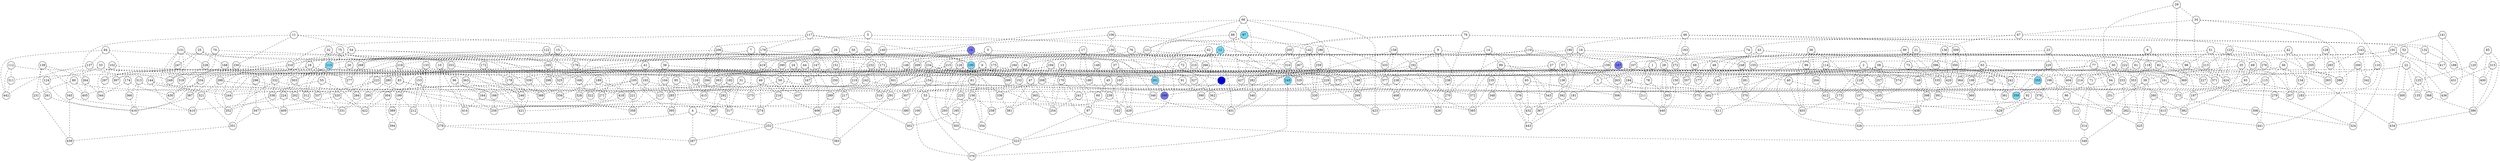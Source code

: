 digraph G
{

    // Graph properties
    overlap="false";
    outputorder="nodesfirst";
    // Vertices
    0 [fillcolor="white" shape="circle" style="filled" fixedsize="true" width="0.5"];
    1 [fillcolor="white" shape="circle" style="filled" fixedsize="true" width="0.5"];
    2 [fillcolor="white" shape="circle" style="filled" fixedsize="true" width="0.5"];
    3 [fillcolor="white" shape="circle" style="filled" fixedsize="true" width="0.5"];
    4 [fillcolor="white" shape="circle" style="filled" fixedsize="true" width="0.5"];
    5 [fillcolor="white" shape="circle" style="filled" fixedsize="true" width="0.5"];
    6 [fillcolor="white" shape="circle" style="filled" fixedsize="true" width="0.5"];
    7 [fillcolor="white" shape="circle" style="filled" fixedsize="true" width="0.5"];
    8 [fillcolor="white" shape="circle" style="filled" fixedsize="true" width="0.5"];
    9 [fillcolor="white" shape="circle" style="filled" fixedsize="true" width="0.5"];
    10 [fillcolor="white" shape="circle" style="filled" fixedsize="true" width="0.5"];
    11 [fillcolor="white" shape="circle" style="filled" fixedsize="true" width="0.5"];
    12 [fillcolor="#77ddff" shape="circle" style="filled" fixedsize="true" width="0.5"];
    13 [fillcolor="white" shape="circle" style="filled" fixedsize="true" width="0.5"];
    14 [fillcolor="white" shape="circle" style="filled" fixedsize="true" width="0.5"];
    15 [fillcolor="white" shape="circle" style="filled" fixedsize="true" width="0.5"];
    16 [fillcolor="#7777ff" shape="circle" style="filled" fixedsize="true" width="0.5"];
    17 [fillcolor="white" shape="circle" style="filled" fixedsize="true" width="0.5"];
    18 [fillcolor="white" shape="circle" style="filled" fixedsize="true" width="0.5"];
    19 [fillcolor="white" shape="circle" style="filled" fixedsize="true" width="0.5"];
    20 [fillcolor="white" shape="circle" style="filled" fixedsize="true" width="0.5"];
    21 [fillcolor="white" shape="circle" style="filled" fixedsize="true" width="0.5"];
    22 [fillcolor="white" shape="circle" style="filled" fixedsize="true" width="0.5"];
    23 [fillcolor="white" shape="circle" style="filled" fixedsize="true" width="0.5"];
    24 [fillcolor="white" shape="circle" style="filled" fixedsize="true" width="0.5"];
    25 [fillcolor="white" shape="circle" style="filled" fixedsize="true" width="0.5"];
    26 [fillcolor="white" shape="circle" style="filled" fixedsize="true" width="0.5"];
    27 [fillcolor="white" shape="circle" style="filled" fixedsize="true" width="0.5"];
    28 [fillcolor="white" shape="circle" style="filled" fixedsize="true" width="0.5"];
    29 [fillcolor="white" shape="circle" style="filled" fixedsize="true" width="0.5"];
    30 [fillcolor="white" shape="circle" style="filled" fixedsize="true" width="0.5"];
    31 [fillcolor="white" shape="circle" style="filled" fixedsize="true" width="0.5"];
    32 [fillcolor="white" shape="circle" style="filled" fixedsize="true" width="0.5"];
    33 [fillcolor="white" shape="circle" style="filled" fixedsize="true" width="0.5"];
    34 [fillcolor="white" shape="circle" style="filled" fixedsize="true" width="0.5"];
    35 [fillcolor="white" shape="circle" style="filled" fixedsize="true" width="0.5"];
    36 [fillcolor="white" shape="circle" style="filled" fixedsize="true" width="0.5"];
    37 [fillcolor="white" shape="circle" style="filled" fixedsize="true" width="0.5"];
    38 [fillcolor="white" shape="circle" style="filled" fixedsize="true" width="0.5"];
    39 [fillcolor="white" shape="circle" style="filled" fixedsize="true" width="0.5"];
    40 [fillcolor="white" shape="circle" style="filled" fixedsize="true" width="0.5"];
    41 [fillcolor="white" shape="circle" style="filled" fixedsize="true" width="0.5"];
    42 [fillcolor="white" shape="circle" style="filled" fixedsize="true" width="0.5"];
    43 [fillcolor="white" shape="circle" style="filled" fixedsize="true" width="0.5"];
    44 [fillcolor="white" shape="circle" style="filled" fixedsize="true" width="0.5"];
    45 [fillcolor="white" shape="circle" style="filled" fixedsize="true" width="0.5"];
    46 [fillcolor="white" shape="circle" style="filled" fixedsize="true" width="0.5"];
    47 [fillcolor="white" shape="circle" style="filled" fixedsize="true" width="0.5"];
    48 [fillcolor="white" shape="circle" style="filled" fixedsize="true" width="0.5"];
    49 [fillcolor="white" shape="circle" style="filled" fixedsize="true" width="0.5"];
    50 [fillcolor="white" shape="circle" style="filled" fixedsize="true" width="0.5"];
    51 [fillcolor="white" shape="circle" style="filled" fixedsize="true" width="0.5"];
    52 [fillcolor="white" shape="circle" style="filled" fixedsize="true" width="0.5"];
    53 [fillcolor="white" shape="circle" style="filled" fixedsize="true" width="0.5"];
    54 [fillcolor="white" shape="circle" style="filled" fixedsize="true" width="0.5"];
    55 [fillcolor="white" shape="circle" style="filled" fixedsize="true" width="0.5"];
    56 [fillcolor="white" shape="circle" style="filled" fixedsize="true" width="0.5"];
    57 [fillcolor="white" shape="circle" style="filled" fixedsize="true" width="0.5"];
    58 [fillcolor="white" shape="circle" style="filled" fixedsize="true" width="0.5"];
    59 [fillcolor="white" shape="circle" style="filled" fixedsize="true" width="0.5"];
    60 [fillcolor="white" shape="circle" style="filled" fixedsize="true" width="0.5"];
    61 [fillcolor="white" shape="circle" style="filled" fixedsize="true" width="0.5"];
    62 [fillcolor="white" shape="circle" style="filled" fixedsize="true" width="0.5"];
    63 [fillcolor="white" shape="circle" style="filled" fixedsize="true" width="0.5"];
    64 [fillcolor="white" shape="circle" style="filled" fixedsize="true" width="0.5"];
    65 [fillcolor="white" shape="circle" style="filled" fixedsize="true" width="0.5"];
    66 [fillcolor="white" shape="circle" style="filled" fixedsize="true" width="0.5"];
    67 [fillcolor="white" shape="circle" style="filled" fixedsize="true" width="0.5"];
    68 [fillcolor="white" shape="circle" style="filled" fixedsize="true" width="0.5"];
    69 [fillcolor="white" shape="circle" style="filled" fixedsize="true" width="0.5"];
    70 [fillcolor="white" shape="circle" style="filled" fixedsize="true" width="0.5"];
    71 [fillcolor="white" shape="circle" style="filled" fixedsize="true" width="0.5"];
    72 [fillcolor="white" shape="circle" style="filled" fixedsize="true" width="0.5"];
    73 [fillcolor="white" shape="circle" style="filled" fixedsize="true" width="0.5"];
    74 [fillcolor="white" shape="circle" style="filled" fixedsize="true" width="0.5"];
    75 [fillcolor="white" shape="circle" style="filled" fixedsize="true" width="0.5"];
    76 [fillcolor="white" shape="circle" style="filled" fixedsize="true" width="0.5"];
    77 [fillcolor="white" shape="circle" style="filled" fixedsize="true" width="0.5"];
    78 [fillcolor="white" shape="circle" style="filled" fixedsize="true" width="0.5"];
    79 [fillcolor="white" shape="circle" style="filled" fixedsize="true" width="0.5"];
    80 [fillcolor="white" shape="circle" style="filled" fixedsize="true" width="0.5"];
    81 [fillcolor="white" shape="circle" style="filled" fixedsize="true" width="0.5"];
    82 [fillcolor="white" shape="circle" style="filled" fixedsize="true" width="0.5"];
    83 [fillcolor="white" shape="circle" style="filled" fixedsize="true" width="0.5"];
    84 [fillcolor="white" shape="circle" style="filled" fixedsize="true" width="0.5"];
    85 [fillcolor="white" shape="circle" style="filled" fixedsize="true" width="0.5"];
    86 [fillcolor="white" shape="circle" style="filled" fixedsize="true" width="0.5"];
    87 [fillcolor="#77ddff" shape="circle" style="filled" fixedsize="true" width="0.5"];
    88 [fillcolor="white" shape="circle" style="filled" fixedsize="true" width="0.5"];
    89 [fillcolor="white" shape="circle" style="filled" fixedsize="true" width="0.5"];
    90 [fillcolor="white" shape="circle" style="filled" fixedsize="true" width="0.5"];
    91 [fillcolor="white" shape="circle" style="filled" fixedsize="true" width="0.5"];
    92 [fillcolor="white" shape="circle" style="filled" fixedsize="true" width="0.5"];
    93 [fillcolor="white" shape="circle" style="filled" fixedsize="true" width="0.5"];
    94 [fillcolor="white" shape="circle" style="filled" fixedsize="true" width="0.5"];
    95 [fillcolor="white" shape="circle" style="filled" fixedsize="true" width="0.5"];
    96 [fillcolor="white" shape="circle" style="filled" fixedsize="true" width="0.5"];
    97 [fillcolor="white" shape="circle" style="filled" fixedsize="true" width="0.5"];
    98 [fillcolor="white" shape="circle" style="filled" fixedsize="true" width="0.5"];
    99 [fillcolor="white" shape="circle" style="filled" fixedsize="true" width="0.5"];
    100 [fillcolor="white" shape="circle" style="filled" fixedsize="true" width="0.5"];
    101 [fillcolor="white" shape="circle" style="filled" fixedsize="true" width="0.5"];
    102 [fillcolor="white" shape="circle" style="filled" fixedsize="true" width="0.5"];
    103 [fillcolor="white" shape="circle" style="filled" fixedsize="true" width="0.5"];
    104 [fillcolor="white" shape="circle" style="filled" fixedsize="true" width="0.5"];
    105 [fillcolor="white" shape="circle" style="filled" fixedsize="true" width="0.5"];
    106 [fillcolor="white" shape="circle" style="filled" fixedsize="true" width="0.5"];
    107 [fillcolor="white" shape="circle" style="filled" fixedsize="true" width="0.5"];
    108 [fillcolor="white" shape="circle" style="filled" fixedsize="true" width="0.5"];
    109 [fillcolor="white" shape="circle" style="filled" fixedsize="true" width="0.5"];
    110 [fillcolor="white" shape="circle" style="filled" fixedsize="true" width="0.5"];
    111 [fillcolor="white" shape="circle" style="filled" fixedsize="true" width="0.5"];
    112 [fillcolor="white" shape="circle" style="filled" fixedsize="true" width="0.5"];
    113 [fillcolor="#77ddff" shape="circle" style="filled" fixedsize="true" width="0.5"];
    114 [fillcolor="white" shape="circle" style="filled" fixedsize="true" width="0.5"];
    115 [fillcolor="white" shape="circle" style="filled" fixedsize="true" width="0.5"];
    116 [fillcolor="white" shape="circle" style="filled" fixedsize="true" width="0.5"];
    117 [fillcolor="white" shape="circle" style="filled" fixedsize="true" width="0.5"];
    118 [fillcolor="white" shape="circle" style="filled" fixedsize="true" width="0.5"];
    119 [fillcolor="white" shape="circle" style="filled" fixedsize="true" width="0.5"];
    120 [fillcolor="white" shape="circle" style="filled" fixedsize="true" width="0.5"];
    121 [fillcolor="white" shape="circle" style="filled" fixedsize="true" width="0.5"];
    122 [fillcolor="white" shape="circle" style="filled" fixedsize="true" width="0.5"];
    123 [fillcolor="white" shape="circle" style="filled" fixedsize="true" width="0.5"];
    124 [fillcolor="white" shape="circle" style="filled" fixedsize="true" width="0.5"];
    125 [fillcolor="white" shape="circle" style="filled" fixedsize="true" width="0.5"];
    126 [fillcolor="white" shape="circle" style="filled" fixedsize="true" width="0.5"];
    127 [fillcolor="white" shape="circle" style="filled" fixedsize="true" width="0.5"];
    128 [fillcolor="white" shape="circle" style="filled" fixedsize="true" width="0.5"];
    129 [fillcolor="white" shape="circle" style="filled" fixedsize="true" width="0.5"];
    130 [fillcolor="white" shape="circle" style="filled" fixedsize="true" width="0.5"];
    131 [fillcolor="white" shape="circle" style="filled" fixedsize="true" width="0.5"];
    132 [fillcolor="white" shape="circle" style="filled" fixedsize="true" width="0.5"];
    133 [fillcolor="white" shape="circle" style="filled" fixedsize="true" width="0.5"];
    134 [fillcolor="white" shape="circle" style="filled" fixedsize="true" width="0.5"];
    135 [fillcolor="white" shape="circle" style="filled" fixedsize="true" width="0.5"];
    136 [fillcolor="white" shape="circle" style="filled" fixedsize="true" width="0.5"];
    137 [fillcolor="white" shape="circle" style="filled" fixedsize="true" width="0.5"];
    138 [fillcolor="white" shape="circle" style="filled" fixedsize="true" width="0.5"];
    139 [fillcolor="white" shape="circle" style="filled" fixedsize="true" width="0.5"];
    140 [fillcolor="white" shape="circle" style="filled" fixedsize="true" width="0.5"];
    141 [fillcolor="white" shape="circle" style="filled" fixedsize="true" width="0.5"];
    142 [fillcolor="white" shape="circle" style="filled" fixedsize="true" width="0.5"];
    143 [fillcolor="white" shape="circle" style="filled" fixedsize="true" width="0.5"];
    144 [fillcolor="white" shape="circle" style="filled" fixedsize="true" width="0.5"];
    145 [fillcolor="white" shape="circle" style="filled" fixedsize="true" width="0.5"];
    146 [fillcolor="white" shape="circle" style="filled" fixedsize="true" width="0.5"];
    147 [fillcolor="white" shape="circle" style="filled" fixedsize="true" width="0.5"];
    148 [fillcolor="white" shape="circle" style="filled" fixedsize="true" width="0.5"];
    149 [fillcolor="white" shape="circle" style="filled" fixedsize="true" width="0.5"];
    150 [fillcolor="white" shape="circle" style="filled" fixedsize="true" width="0.5"];
    151 [fillcolor="white" shape="circle" style="filled" fixedsize="true" width="0.5"];
    152 [fillcolor="white" shape="circle" style="filled" fixedsize="true" width="0.5"];
    153 [fillcolor="white" shape="circle" style="filled" fixedsize="true" width="0.5"];
    154 [fillcolor="white" shape="circle" style="filled" fixedsize="true" width="0.5"];
    155 [fillcolor="white" shape="circle" style="filled" fixedsize="true" width="0.5"];
    156 [fillcolor="white" shape="circle" style="filled" fixedsize="true" width="0.5"];
    157 [fillcolor="white" shape="circle" style="filled" fixedsize="true" width="0.5"];
    158 [fillcolor="white" shape="circle" style="filled" fixedsize="true" width="0.5"];
    159 [fillcolor="white" shape="circle" style="filled" fixedsize="true" width="0.5"];
    160 [fillcolor="white" shape="circle" style="filled" fixedsize="true" width="0.5"];
    161 [fillcolor="white" shape="circle" style="filled" fixedsize="true" width="0.5"];
    162 [fillcolor="white" shape="circle" style="filled" fixedsize="true" width="0.5"];
    163 [fillcolor="white" shape="circle" style="filled" fixedsize="true" width="0.5"];
    164 [fillcolor="white" shape="circle" style="filled" fixedsize="true" width="0.5"];
    165 [fillcolor="white" shape="circle" style="filled" fixedsize="true" width="0.5"];
    166 [fillcolor="white" shape="circle" style="filled" fixedsize="true" width="0.5"];
    167 [fillcolor="white" shape="circle" style="filled" fixedsize="true" width="0.5"];
    168 [fillcolor="white" shape="circle" style="filled" fixedsize="true" width="0.5"];
    169 [fillcolor="white" shape="circle" style="filled" fixedsize="true" width="0.5"];
    170 [fillcolor="white" shape="circle" style="filled" fixedsize="true" width="0.5"];
    171 [fillcolor="white" shape="circle" style="filled" fixedsize="true" width="0.5"];
    172 [fillcolor="white" shape="circle" style="filled" fixedsize="true" width="0.5"];
    173 [fillcolor="white" shape="circle" style="filled" fixedsize="true" width="0.5"];
    174 [fillcolor="white" shape="circle" style="filled" fixedsize="true" width="0.5"];
    175 [fillcolor="white" shape="circle" style="filled" fixedsize="true" width="0.5"];
    176 [fillcolor="white" shape="circle" style="filled" fixedsize="true" width="0.5"];
    177 [fillcolor="white" shape="circle" style="filled" fixedsize="true" width="0.5"];
    178 [fillcolor="white" shape="circle" style="filled" fixedsize="true" width="0.5"];
    179 [fillcolor="white" shape="circle" style="filled" fixedsize="true" width="0.5"];
    180 [fillcolor="white" shape="circle" style="filled" fixedsize="true" width="0.5"];
    181 [fillcolor="white" shape="circle" style="filled" fixedsize="true" width="0.5"];
    182 [fillcolor="white" shape="circle" style="filled" fixedsize="true" width="0.5"];
    183 [fillcolor="white" shape="circle" style="filled" fixedsize="true" width="0.5"];
    184 [fillcolor="white" shape="circle" style="filled" fixedsize="true" width="0.5"];
    185 [fillcolor="white" shape="circle" style="filled" fixedsize="true" width="0.5"];
    186 [fillcolor="white" shape="circle" style="filled" fixedsize="true" width="0.5"];
    187 [fillcolor="#7777ff" shape="circle" style="filled" fixedsize="true" width="0.5"];
    188 [fillcolor="white" shape="circle" style="filled" fixedsize="true" width="0.5"];
    189 [fillcolor="white" shape="circle" style="filled" fixedsize="true" width="0.5"];
    190 [fillcolor="white" shape="circle" style="filled" fixedsize="true" width="0.5"];
    191 [fillcolor="white" shape="circle" style="filled" fixedsize="true" width="0.5"];
    192 [fillcolor="white" shape="circle" style="filled" fixedsize="true" width="0.5"];
    193 [fillcolor="white" shape="circle" style="filled" fixedsize="true" width="0.5"];
    194 [fillcolor="white" shape="circle" style="filled" fixedsize="true" width="0.5"];
    195 [fillcolor="#77ddff" shape="circle" style="filled" fixedsize="true" width="0.5"];
    196 [fillcolor="white" shape="circle" style="filled" fixedsize="true" width="0.5"];
    197 [fillcolor="white" shape="circle" style="filled" fixedsize="true" width="0.5"];
    198 [fillcolor="white" shape="circle" style="filled" fixedsize="true" width="0.5"];
    199 [fillcolor="white" shape="circle" style="filled" fixedsize="true" width="0.5"];
    200 [fillcolor="white" shape="circle" style="filled" fixedsize="true" width="0.5"];
    201 [fillcolor="#77ddff" shape="circle" style="filled" fixedsize="true" width="0.5"];
    202 [fillcolor="white" shape="circle" style="filled" fixedsize="true" width="0.5"];
    203 [fillcolor="white" shape="circle" style="filled" fixedsize="true" width="0.5"];
    204 [fillcolor="white" shape="circle" style="filled" fixedsize="true" width="0.5"];
    205 [fillcolor="white" shape="circle" style="filled" fixedsize="true" width="0.5"];
    206 [fillcolor="white" shape="circle" style="filled" fixedsize="true" width="0.5"];
    207 [fillcolor="white" shape="circle" style="filled" fixedsize="true" width="0.5"];
    208 [fillcolor="white" shape="circle" style="filled" fixedsize="true" width="0.5"];
    209 [fillcolor="white" shape="circle" style="filled" fixedsize="true" width="0.5"];
    210 [fillcolor="white" shape="circle" style="filled" fixedsize="true" width="0.5"];
    211 [fillcolor="white" shape="circle" style="filled" fixedsize="true" width="0.5"];
    212 [fillcolor="white" shape="circle" style="filled" fixedsize="true" width="0.5"];
    213 [fillcolor="white" shape="circle" style="filled" fixedsize="true" width="0.5"];
    214 [fillcolor="white" shape="circle" style="filled" fixedsize="true" width="0.5"];
    215 [fillcolor="white" shape="circle" style="filled" fixedsize="true" width="0.5"];
    216 [fillcolor="white" shape="circle" style="filled" fixedsize="true" width="0.5"];
    217 [fillcolor="white" shape="circle" style="filled" fixedsize="true" width="0.5"];
    218 [fillcolor="white" shape="circle" style="filled" fixedsize="true" width="0.5"];
    219 [fillcolor="white" shape="circle" style="filled" fixedsize="true" width="0.5"];
    220 [fillcolor="white" shape="circle" style="filled" fixedsize="true" width="0.5"];
    221 [fillcolor="white" shape="circle" style="filled" fixedsize="true" width="0.5"];
    222 [fillcolor="white" shape="circle" style="filled" fixedsize="true" width="0.5"];
    223 [fillcolor="white" shape="circle" style="filled" fixedsize="true" width="0.5"];
    224 [fillcolor="white" shape="circle" style="filled" fixedsize="true" width="0.5"];
    225 [fillcolor="white" shape="circle" style="filled" fixedsize="true" width="0.5"];
    226 [fillcolor="white" shape="circle" style="filled" fixedsize="true" width="0.5"];
    227 [fillcolor="white" shape="circle" style="filled" fixedsize="true" width="0.5"];
    228 [fillcolor="white" shape="circle" style="filled" fixedsize="true" width="0.5"];
    229 [fillcolor="white" shape="circle" style="filled" fixedsize="true" width="0.5"];
    230 [fillcolor="white" shape="circle" style="filled" fixedsize="true" width="0.5"];
    231 [fillcolor="white" shape="circle" style="filled" fixedsize="true" width="0.5"];
    232 [fillcolor="white" shape="circle" style="filled" fixedsize="true" width="0.5"];
    233 [fillcolor="white" shape="circle" style="filled" fixedsize="true" width="0.5"];
    234 [fillcolor="white" shape="circle" style="filled" fixedsize="true" width="0.5"];
    235 [fillcolor="white" shape="circle" style="filled" fixedsize="true" width="0.5"];
    236 [fillcolor="white" shape="circle" style="filled" fixedsize="true" width="0.5"];
    237 [fillcolor="white" shape="circle" style="filled" fixedsize="true" width="0.5"];
    238 [fillcolor="white" shape="circle" style="filled" fixedsize="true" width="0.5"];
    239 [fillcolor="white" shape="circle" style="filled" fixedsize="true" width="0.5"];
    240 [fillcolor="#0000ff" shape="circle" style="filled" fixedsize="true" width="0.5"];
    241 [fillcolor="white" shape="circle" style="filled" fixedsize="true" width="0.5"];
    242 [fillcolor="white" shape="circle" style="filled" fixedsize="true" width="0.5"];
    243 [fillcolor="white" shape="circle" style="filled" fixedsize="true" width="0.5"];
    244 [fillcolor="white" shape="circle" style="filled" fixedsize="true" width="0.5"];
    245 [fillcolor="#77ddff" shape="circle" style="filled" fixedsize="true" width="0.5"];
    246 [fillcolor="white" shape="circle" style="filled" fixedsize="true" width="0.5"];
    247 [fillcolor="white" shape="circle" style="filled" fixedsize="true" width="0.5"];
    248 [fillcolor="white" shape="circle" style="filled" fixedsize="true" width="0.5"];
    249 [fillcolor="white" shape="circle" style="filled" fixedsize="true" width="0.5"];
    250 [fillcolor="white" shape="circle" style="filled" fixedsize="true" width="0.5"];
    251 [fillcolor="white" shape="circle" style="filled" fixedsize="true" width="0.5"];
    252 [fillcolor="white" shape="circle" style="filled" fixedsize="true" width="0.5"];
    253 [fillcolor="white" shape="circle" style="filled" fixedsize="true" width="0.5"];
    254 [fillcolor="white" shape="circle" style="filled" fixedsize="true" width="0.5"];
    255 [fillcolor="white" shape="circle" style="filled" fixedsize="true" width="0.5"];
    256 [fillcolor="white" shape="circle" style="filled" fixedsize="true" width="0.5"];
    257 [fillcolor="white" shape="circle" style="filled" fixedsize="true" width="0.5"];
    258 [fillcolor="white" shape="circle" style="filled" fixedsize="true" width="0.5"];
    259 [fillcolor="white" shape="circle" style="filled" fixedsize="true" width="0.5"];
    260 [fillcolor="white" shape="circle" style="filled" fixedsize="true" width="0.5"];
    261 [fillcolor="white" shape="circle" style="filled" fixedsize="true" width="0.5"];
    262 [fillcolor="white" shape="circle" style="filled" fixedsize="true" width="0.5"];
    263 [fillcolor="white" shape="circle" style="filled" fixedsize="true" width="0.5"];
    264 [fillcolor="white" shape="circle" style="filled" fixedsize="true" width="0.5"];
    265 [fillcolor="white" shape="circle" style="filled" fixedsize="true" width="0.5"];
    266 [fillcolor="white" shape="circle" style="filled" fixedsize="true" width="0.5"];
    267 [fillcolor="white" shape="circle" style="filled" fixedsize="true" width="0.5"];
    268 [fillcolor="white" shape="circle" style="filled" fixedsize="true" width="0.5"];
    269 [fillcolor="white" shape="circle" style="filled" fixedsize="true" width="0.5"];
    270 [fillcolor="white" shape="circle" style="filled" fixedsize="true" width="0.5"];
    271 [fillcolor="white" shape="circle" style="filled" fixedsize="true" width="0.5"];
    272 [fillcolor="white" shape="circle" style="filled" fixedsize="true" width="0.5"];
    273 [fillcolor="white" shape="circle" style="filled" fixedsize="true" width="0.5"];
    274 [fillcolor="white" shape="circle" style="filled" fixedsize="true" width="0.5"];
    275 [fillcolor="white" shape="circle" style="filled" fixedsize="true" width="0.5"];
    276 [fillcolor="white" shape="circle" style="filled" fixedsize="true" width="0.5"];
    277 [fillcolor="white" shape="circle" style="filled" fixedsize="true" width="0.5"];
    278 [fillcolor="white" shape="circle" style="filled" fixedsize="true" width="0.5"];
    279 [fillcolor="white" shape="circle" style="filled" fixedsize="true" width="0.5"];
    280 [fillcolor="white" shape="circle" style="filled" fixedsize="true" width="0.5"];
    281 [fillcolor="white" shape="circle" style="filled" fixedsize="true" width="0.5"];
    282 [fillcolor="white" shape="circle" style="filled" fixedsize="true" width="0.5"];
    283 [fillcolor="white" shape="circle" style="filled" fixedsize="true" width="0.5"];
    284 [fillcolor="white" shape="circle" style="filled" fixedsize="true" width="0.5"];
    285 [fillcolor="white" shape="circle" style="filled" fixedsize="true" width="0.5"];
    286 [fillcolor="white" shape="circle" style="filled" fixedsize="true" width="0.5"];
    287 [fillcolor="white" shape="circle" style="filled" fixedsize="true" width="0.5"];
    288 [fillcolor="white" shape="circle" style="filled" fixedsize="true" width="0.5"];
    289 [fillcolor="white" shape="circle" style="filled" fixedsize="true" width="0.5"];
    290 [fillcolor="white" shape="circle" style="filled" fixedsize="true" width="0.5"];
    291 [fillcolor="white" shape="circle" style="filled" fixedsize="true" width="0.5"];
    292 [fillcolor="white" shape="circle" style="filled" fixedsize="true" width="0.5"];
    293 [fillcolor="white" shape="circle" style="filled" fixedsize="true" width="0.5"];
    294 [fillcolor="white" shape="circle" style="filled" fixedsize="true" width="0.5"];
    295 [fillcolor="white" shape="circle" style="filled" fixedsize="true" width="0.5"];
    296 [fillcolor="white" shape="circle" style="filled" fixedsize="true" width="0.5"];
    297 [fillcolor="white" shape="circle" style="filled" fixedsize="true" width="0.5"];
    298 [fillcolor="white" shape="circle" style="filled" fixedsize="true" width="0.5"];
    299 [fillcolor="white" shape="circle" style="filled" fixedsize="true" width="0.5"];
    300 [fillcolor="white" shape="circle" style="filled" fixedsize="true" width="0.5"];
    301 [fillcolor="white" shape="circle" style="filled" fixedsize="true" width="0.5"];
    302 [fillcolor="white" shape="circle" style="filled" fixedsize="true" width="0.5"];
    303 [fillcolor="white" shape="circle" style="filled" fixedsize="true" width="0.5"];
    304 [fillcolor="white" shape="circle" style="filled" fixedsize="true" width="0.5"];
    305 [fillcolor="white" shape="circle" style="filled" fixedsize="true" width="0.5"];
    306 [fillcolor="white" shape="circle" style="filled" fixedsize="true" width="0.5"];
    307 [fillcolor="white" shape="circle" style="filled" fixedsize="true" width="0.5"];
    308 [fillcolor="white" shape="circle" style="filled" fixedsize="true" width="0.5"];
    309 [fillcolor="white" shape="circle" style="filled" fixedsize="true" width="0.5"];
    310 [fillcolor="white" shape="circle" style="filled" fixedsize="true" width="0.5"];
    311 [fillcolor="white" shape="circle" style="filled" fixedsize="true" width="0.5"];
    312 [fillcolor="white" shape="circle" style="filled" fixedsize="true" width="0.5"];
    313 [fillcolor="white" shape="circle" style="filled" fixedsize="true" width="0.5"];
    314 [fillcolor="white" shape="circle" style="filled" fixedsize="true" width="0.5"];
    315 [fillcolor="white" shape="circle" style="filled" fixedsize="true" width="0.5"];
    316 [fillcolor="white" shape="circle" style="filled" fixedsize="true" width="0.5"];
    317 [fillcolor="white" shape="circle" style="filled" fixedsize="true" width="0.5"];
    318 [fillcolor="white" shape="circle" style="filled" fixedsize="true" width="0.5"];
    319 [fillcolor="white" shape="circle" style="filled" fixedsize="true" width="0.5"];
    320 [fillcolor="white" shape="circle" style="filled" fixedsize="true" width="0.5"];
    321 [fillcolor="white" shape="circle" style="filled" fixedsize="true" width="0.5"];
    322 [fillcolor="white" shape="circle" style="filled" fixedsize="true" width="0.5"];
    323 [fillcolor="white" shape="circle" style="filled" fixedsize="true" width="0.5"];
    324 [fillcolor="white" shape="circle" style="filled" fixedsize="true" width="0.5"];
    325 [fillcolor="white" shape="circle" style="filled" fixedsize="true" width="0.5"];
    326 [fillcolor="white" shape="circle" style="filled" fixedsize="true" width="0.5"];
    327 [fillcolor="white" shape="circle" style="filled" fixedsize="true" width="0.5"];
    328 [fillcolor="white" shape="circle" style="filled" fixedsize="true" width="0.5"];
    329 [fillcolor="white" shape="circle" style="filled" fixedsize="true" width="0.5"];
    330 [fillcolor="white" shape="circle" style="filled" fixedsize="true" width="0.5"];
    331 [fillcolor="white" shape="circle" style="filled" fixedsize="true" width="0.5"];
    332 [fillcolor="white" shape="circle" style="filled" fixedsize="true" width="0.5"];
    333 [fillcolor="white" shape="circle" style="filled" fixedsize="true" width="0.5"];
    334 [fillcolor="white" shape="circle" style="filled" fixedsize="true" width="0.5"];
    335 [fillcolor="white" shape="circle" style="filled" fixedsize="true" width="0.5"];
    336 [fillcolor="white" shape="circle" style="filled" fixedsize="true" width="0.5"];
    337 [fillcolor="white" shape="circle" style="filled" fixedsize="true" width="0.5"];
    338 [fillcolor="white" shape="circle" style="filled" fixedsize="true" width="0.5"];
    339 [fillcolor="white" shape="circle" style="filled" fixedsize="true" width="0.5"];
    340 [fillcolor="white" shape="circle" style="filled" fixedsize="true" width="0.5"];
    341 [fillcolor="white" shape="circle" style="filled" fixedsize="true" width="0.5"];
    342 [fillcolor="white" shape="circle" style="filled" fixedsize="true" width="0.5"];
    343 [fillcolor="white" shape="circle" style="filled" fixedsize="true" width="0.5"];
    344 [fillcolor="white" shape="circle" style="filled" fixedsize="true" width="0.5"];
    345 [fillcolor="white" shape="circle" style="filled" fixedsize="true" width="0.5"];
    346 [fillcolor="white" shape="circle" style="filled" fixedsize="true" width="0.5"];
    347 [fillcolor="white" shape="circle" style="filled" fixedsize="true" width="0.5"];
    348 [fillcolor="white" shape="circle" style="filled" fixedsize="true" width="0.5"];
    349 [fillcolor="white" shape="circle" style="filled" fixedsize="true" width="0.5"];
    350 [fillcolor="white" shape="circle" style="filled" fixedsize="true" width="0.5"];
    351 [fillcolor="white" shape="circle" style="filled" fixedsize="true" width="0.5"];
    352 [fillcolor="white" shape="circle" style="filled" fixedsize="true" width="0.5"];
    353 [fillcolor="white" shape="circle" style="filled" fixedsize="true" width="0.5"];
    354 [fillcolor="white" shape="circle" style="filled" fixedsize="true" width="0.5"];
    355 [fillcolor="#77ddff" shape="circle" style="filled" fixedsize="true" width="0.5"];
    356 [fillcolor="white" shape="circle" style="filled" fixedsize="true" width="0.5"];
    357 [fillcolor="white" shape="circle" style="filled" fixedsize="true" width="0.5"];
    358 [fillcolor="white" shape="circle" style="filled" fixedsize="true" width="0.5"];
    359 [fillcolor="#77ddff" shape="circle" style="filled" fixedsize="true" width="0.5"];
    360 [fillcolor="white" shape="circle" style="filled" fixedsize="true" width="0.5"];
    361 [fillcolor="white" shape="circle" style="filled" fixedsize="true" width="0.5"];
    362 [fillcolor="white" shape="circle" style="filled" fixedsize="true" width="0.5"];
    363 [fillcolor="white" shape="circle" style="filled" fixedsize="true" width="0.5"];
    364 [fillcolor="white" shape="circle" style="filled" fixedsize="true" width="0.5"];
    365 [fillcolor="white" shape="circle" style="filled" fixedsize="true" width="0.5"];
    366 [fillcolor="white" shape="circle" style="filled" fixedsize="true" width="0.5"];
    367 [fillcolor="white" shape="circle" style="filled" fixedsize="true" width="0.5"];
    368 [fillcolor="white" shape="circle" style="filled" fixedsize="true" width="0.5"];
    369 [fillcolor="white" shape="circle" style="filled" fixedsize="true" width="0.5"];
    370 [fillcolor="white" shape="circle" style="filled" fixedsize="true" width="0.5"];
    371 [fillcolor="white" shape="circle" style="filled" fixedsize="true" width="0.5"];
    372 [fillcolor="white" shape="circle" style="filled" fixedsize="true" width="0.5"];
    373 [fillcolor="white" shape="circle" style="filled" fixedsize="true" width="0.5"];
    374 [fillcolor="white" shape="circle" style="filled" fixedsize="true" width="0.5"];
    375 [fillcolor="white" shape="circle" style="filled" fixedsize="true" width="0.5"];
    376 [fillcolor="white" shape="circle" style="filled" fixedsize="true" width="0.5"];
    377 [fillcolor="white" shape="circle" style="filled" fixedsize="true" width="0.5"];
    378 [fillcolor="white" shape="circle" style="filled" fixedsize="true" width="0.5"];
    379 [fillcolor="white" shape="circle" style="filled" fixedsize="true" width="0.5"];
    380 [fillcolor="white" shape="circle" style="filled" fixedsize="true" width="0.5"];
    381 [fillcolor="white" shape="circle" style="filled" fixedsize="true" width="0.5"];
    382 [fillcolor="white" shape="circle" style="filled" fixedsize="true" width="0.5"];
    383 [fillcolor="white" shape="circle" style="filled" fixedsize="true" width="0.5"];
    384 [fillcolor="white" shape="circle" style="filled" fixedsize="true" width="0.5"];
    385 [fillcolor="white" shape="circle" style="filled" fixedsize="true" width="0.5"];
    386 [fillcolor="white" shape="circle" style="filled" fixedsize="true" width="0.5"];
    387 [fillcolor="white" shape="circle" style="filled" fixedsize="true" width="0.5"];
    388 [fillcolor="white" shape="circle" style="filled" fixedsize="true" width="0.5"];
    389 [fillcolor="white" shape="circle" style="filled" fixedsize="true" width="0.5"];
    390 [fillcolor="white" shape="circle" style="filled" fixedsize="true" width="0.5"];
    391 [fillcolor="white" shape="circle" style="filled" fixedsize="true" width="0.5"];
    392 [fillcolor="white" shape="circle" style="filled" fixedsize="true" width="0.5"];
    393 [fillcolor="white" shape="circle" style="filled" fixedsize="true" width="0.5"];
    394 [fillcolor="white" shape="circle" style="filled" fixedsize="true" width="0.5"];
    395 [fillcolor="white" shape="circle" style="filled" fixedsize="true" width="0.5"];
    396 [fillcolor="white" shape="circle" style="filled" fixedsize="true" width="0.5"];
    397 [fillcolor="white" shape="circle" style="filled" fixedsize="true" width="0.5"];
    398 [fillcolor="white" shape="circle" style="filled" fixedsize="true" width="0.5"];
    399 [fillcolor="#7777ff" shape="circle" style="filled" fixedsize="true" width="0.5"];
    400 [fillcolor="white" shape="circle" style="filled" fixedsize="true" width="0.5"];
    401 [fillcolor="white" shape="circle" style="filled" fixedsize="true" width="0.5"];
    402 [fillcolor="white" shape="circle" style="filled" fixedsize="true" width="0.5"];
    403 [fillcolor="white" shape="circle" style="filled" fixedsize="true" width="0.5"];
    404 [fillcolor="white" shape="circle" style="filled" fixedsize="true" width="0.5"];
    405 [fillcolor="white" shape="circle" style="filled" fixedsize="true" width="0.5"];
    406 [fillcolor="white" shape="circle" style="filled" fixedsize="true" width="0.5"];
    407 [fillcolor="white" shape="circle" style="filled" fixedsize="true" width="0.5"];
    408 [fillcolor="white" shape="circle" style="filled" fixedsize="true" width="0.5"];
    409 [fillcolor="white" shape="circle" style="filled" fixedsize="true" width="0.5"];
    410 [fillcolor="white" shape="circle" style="filled" fixedsize="true" width="0.5"];
    411 [fillcolor="white" shape="circle" style="filled" fixedsize="true" width="0.5"];
    412 [fillcolor="white" shape="circle" style="filled" fixedsize="true" width="0.5"];
    413 [fillcolor="white" shape="circle" style="filled" fixedsize="true" width="0.5"];
    414 [fillcolor="white" shape="circle" style="filled" fixedsize="true" width="0.5"];
    415 [fillcolor="white" shape="circle" style="filled" fixedsize="true" width="0.5"];
    416 [fillcolor="white" shape="circle" style="filled" fixedsize="true" width="0.5"];
    417 [fillcolor="white" shape="circle" style="filled" fixedsize="true" width="0.5"];
    418 [fillcolor="white" shape="circle" style="filled" fixedsize="true" width="0.5"];
    419 [fillcolor="white" shape="circle" style="filled" fixedsize="true" width="0.5"];
    420 [fillcolor="white" shape="circle" style="filled" fixedsize="true" width="0.5"];
    421 [fillcolor="white" shape="circle" style="filled" fixedsize="true" width="0.5"];
    422 [fillcolor="white" shape="circle" style="filled" fixedsize="true" width="0.5"];
    423 [fillcolor="white" shape="circle" style="filled" fixedsize="true" width="0.5"];
    424 [fillcolor="white" shape="circle" style="filled" fixedsize="true" width="0.5"];
    425 [fillcolor="white" shape="circle" style="filled" fixedsize="true" width="0.5"];
    426 [fillcolor="white" shape="circle" style="filled" fixedsize="true" width="0.5"];
    427 [fillcolor="white" shape="circle" style="filled" fixedsize="true" width="0.5"];
    428 [fillcolor="white" shape="circle" style="filled" fixedsize="true" width="0.5"];
    429 [fillcolor="white" shape="circle" style="filled" fixedsize="true" width="0.5"];
    430 [fillcolor="white" shape="circle" style="filled" fixedsize="true" width="0.5"];
    431 [fillcolor="white" shape="circle" style="filled" fixedsize="true" width="0.5"];
    432 [fillcolor="white" shape="circle" style="filled" fixedsize="true" width="0.5"];
    433 [fillcolor="white" shape="circle" style="filled" fixedsize="true" width="0.5"];
    434 [fillcolor="white" shape="circle" style="filled" fixedsize="true" width="0.5"];
    435 [fillcolor="white" shape="circle" style="filled" fixedsize="true" width="0.5"];
    436 [fillcolor="white" shape="circle" style="filled" fixedsize="true" width="0.5"];
    437 [fillcolor="white" shape="circle" style="filled" fixedsize="true" width="0.5"];
    438 [fillcolor="white" shape="circle" style="filled" fixedsize="true" width="0.5"];
    439 [fillcolor="white" shape="circle" style="filled" fixedsize="true" width="0.5"];
    440 [fillcolor="white" shape="circle" style="filled" fixedsize="true" width="0.5"];
    441 [fillcolor="white" shape="circle" style="filled" fixedsize="true" width="0.5"];
    442 [fillcolor="white" shape="circle" style="filled" fixedsize="true" width="0.5"];
    443 [fillcolor="white" shape="circle" style="filled" fixedsize="true" width="0.5"];
    0 -> 175 [style="dashed" dir="none"];
    0 -> 246 [style="dashed" dir="none"];
    0 -> 248 [style="dashed" dir="none"];
    0 -> 325 [style="dashed" dir="none"];
    1 -> 3 [style="dashed" dir="none"];
    1 -> 40 [style="dashed" dir="none"];
    1 -> 78 [style="dashed" dir="none"];
    1 -> 196 [style="dashed" dir="none"];
    1 -> 211 [style="dashed" dir="none"];
    2 -> 148 [style="dashed" dir="none"];
    2 -> 157 [style="dashed" dir="none"];
    2 -> 326 [style="dashed" dir="none"];
    2 -> 374 [style="dashed" dir="none"];
    3 -> 181 [style="dashed" dir="none"];
    3 -> 211 [style="dashed" dir="none"];
    4 -> 252 [style="dashed" dir="none"];
    4 -> 278 [style="dashed" dir="none"];
    4 -> 287 [style="dashed" dir="none"];
    5 -> 76 [style="dashed" dir="none"];
    5 -> 101 [style="dashed" dir="none"];
    5 -> 294 [style="dashed" dir="none"];
    6 -> 152 [style="dashed" dir="none"];
    6 -> 293 [style="dashed" dir="none"];
    6 -> 299 [style="dashed" dir="none"];
    6 -> 388 [style="dashed" dir="none"];
    7 -> 20 [style="dashed" dir="none"];
    7 -> 234 [style="dashed" dir="none"];
    7 -> 275 [style="dashed" dir="none"];
    8 -> 61 [style="dashed" dir="none"];
    8 -> 118 [style="dashed" dir="none"];
    8 -> 197 [style="dashed" dir="none"];
    9 -> 192 [style="dashed" dir="none"];
    9 -> 270 [style="dashed" dir="none"];
    9 -> 272 [style="dashed" dir="none"];
    9 -> 290 [style="dashed" dir="none"];
    9 -> 426 [style="dashed" dir="none"];
    10 -> 96 [style="dashed" dir="none"];
    10 -> 278 [style="dashed" dir="none"];
    10 -> 414 [style="dashed" dir="none"];
    11 -> 54 [style="dashed" dir="none"];
    11 -> 176 [style="dashed" dir="none"];
    11 -> 230 [style="dashed" dir="none"];
    11 -> 264 [style="dashed" dir="none"];
    12 -> 84 [style="dashed" dir="none"];
    12 -> 187 [style="dashed" dir="none"];
    12 -> 245 [style="dashed" dir="none"];
    12 -> 323 [style="dashed" dir="none"];
    13 -> 97 [style="dashed" dir="none"];
    13 -> 170 [style="dashed" dir="none"];
    13 -> 254 [style="dashed" dir="none"];
    14 -> 89 [style="dashed" dir="none"];
    14 -> 209 [style="dashed" dir="none"];
    14 -> 372 [style="dashed" dir="none"];
    14 -> 376 [style="dashed" dir="none"];
    15 -> 165 [style="dashed" dir="none"];
    15 -> 218 [style="dashed" dir="none"];
    15 -> 298 [style="dashed" dir="none"];
    15 -> 362 [style="dashed" dir="none"];
    16 -> 113 [style="dashed" dir="none"];
    16 -> 195 [style="dashed" dir="none"];
    16 -> 240 [style="dashed" dir="none"];
    17 -> 60 [style="dashed" dir="none"];
    17 -> 149 [style="dashed" dir="none"];
    17 -> 180 [style="dashed" dir="none"];
    17 -> 305 [style="dashed" dir="none"];
    18 -> 202 [style="dashed" dir="none"];
    18 -> 277 [style="dashed" dir="none"];
    18 -> 288 [style="dashed" dir="none"];
    18 -> 331 [style="dashed" dir="none"];
    18 -> 352 [style="dashed" dir="none"];
    19 -> 27 [style="dashed" dir="none"];
    19 -> 155 [style="dashed" dir="none"];
    19 -> 208 [style="dashed" dir="none"];
    19 -> 343 [style="dashed" dir="none"];
    20 -> 297 [style="dashed" dir="none"];
    20 -> 339 [style="dashed" dir="none"];
    21 -> 69 [style="dashed" dir="none"];
    21 -> 237 [style="dashed" dir="none"];
    21 -> 374 [style="dashed" dir="none"];
    22 -> 125 [style="dashed" dir="none"];
    22 -> 135 [style="dashed" dir="none"];
    22 -> 198 [style="dashed" dir="none"];
    22 -> 300 [style="dashed" dir="none"];
    22 -> 307 [style="dashed" dir="none"];
    22 -> 368 [style="dashed" dir="none"];
    23 -> 78 [style="dashed" dir="none"];
    23 -> 220 [style="dashed" dir="none"];
    23 -> 404 [style="dashed" dir="none"];
    24 -> 49 [style="dashed" dir="none"];
    24 -> 167 [style="dashed" dir="none"];
    24 -> 216 [style="dashed" dir="none"];
    24 -> 406 [style="dashed" dir="none"];
    25 -> 168 [style="dashed" dir="none"];
    25 -> 247 [style="dashed" dir="none"];
    25 -> 249 [style="dashed" dir="none"];
    25 -> 325 [style="dashed" dir="none"];
    26 -> 151 [style="dashed" dir="none"];
    26 -> 250 [style="dashed" dir="none"];
    26 -> 419 [style="dashed" dir="none"];
    27 -> 138 [style="dashed" dir="none"];
    27 -> 343 [style="dashed" dir="none"];
    27 -> 362 [style="dashed" dir="none"];
    28 -> 150 [style="dashed" dir="none"];
    28 -> 203 [style="dashed" dir="none"];
    28 -> 440 [style="dashed" dir="none"];
    29 -> 34 [style="dashed" dir="none"];
    29 -> 94 [style="dashed" dir="none"];
    29 -> 371 [style="dashed" dir="none"];
    30 -> 233 [style="dashed" dir="none"];
    30 -> 273 [style="dashed" dir="none"];
    30 -> 411 [style="dashed" dir="none"];
    31 -> 166 [style="dashed" dir="none"];
    31 -> 291 [style="dashed" dir="none"];
    31 -> 292 [style="dashed" dir="none"];
    31 -> 317 [style="dashed" dir="none"];
    32 -> 113 [style="dashed" dir="none"];
    32 -> 303 [style="dashed" dir="none"];
    32 -> 388 [style="dashed" dir="none"];
    33 -> 91 [style="dashed" dir="none"];
    33 -> 124 [style="dashed" dir="none"];
    33 -> 345 [style="dashed" dir="none"];
    33 -> 409 [style="dashed" dir="none"];
    34 -> 67 [style="dashed" dir="none"];
    34 -> 110 [style="dashed" dir="none"];
    34 -> 286 [style="dashed" dir="none"];
    34 -> 371 [style="dashed" dir="none"];
    35 -> 39 [style="dashed" dir="none"];
    35 -> 93 [style="dashed" dir="none"];
    35 -> 207 [style="dashed" dir="none"];
    35 -> 382 [style="dashed" dir="none"];
    36 -> 99 [style="dashed" dir="none"];
    36 -> 204 [style="dashed" dir="none"];
    36 -> 403 [style="dashed" dir="none"];
    36 -> 435 [style="dashed" dir="none"];
    37 -> 45 [style="dashed" dir="none"];
    37 -> 103 [style="dashed" dir="none"];
    37 -> 162 [style="dashed" dir="none"];
    37 -> 429 [style="dashed" dir="none"];
    38 -> 59 [style="dashed" dir="none"];
    38 -> 104 [style="dashed" dir="none"];
    38 -> 285 [style="dashed" dir="none"];
    39 -> 92 [style="dashed" dir="none"];
    39 -> 260 [style="dashed" dir="none"];
    39 -> 384 [style="dashed" dir="none"];
    39 -> 425 [style="dashed" dir="none"];
    40 -> 173 [style="dashed" dir="none"];
    40 -> 403 [style="dashed" dir="none"];
    41 -> 193 [style="dashed" dir="none"];
    41 -> 223 [style="dashed" dir="none"];
    41 -> 437 [style="dashed" dir="none"];
    42 -> 56 [style="dashed" dir="none"];
    42 -> 207 [style="dashed" dir="none"];
    42 -> 214 [style="dashed" dir="none"];
    42 -> 255 [style="dashed" dir="none"];
    43 -> 48 [style="dashed" dir="none"];
    43 -> 82 [style="dashed" dir="none"];
    43 -> 98 [style="dashed" dir="none"];
    43 -> 145 [style="dashed" dir="none"];
    43 -> 177 [style="dashed" dir="none"];
    44 -> 104 [style="dashed" dir="none"];
    44 -> 289 [style="dashed" dir="none"];
    44 -> 385 [style="dashed" dir="none"];
    45 -> 60 [style="dashed" dir="none"];
    45 -> 162 [style="dashed" dir="none"];
    46 -> 163 [style="dashed" dir="none"];
    46 -> 190 [style="dashed" dir="none"];
    46 -> 272 [style="dashed" dir="none"];
    46 -> 309 [style="dashed" dir="none"];
    46 -> 364 [style="dashed" dir="none"];
    47 -> 254 [style="dashed" dir="none"];
    47 -> 336 [style="dashed" dir="none"];
    47 -> 365 [style="dashed" dir="none"];
    47 -> 381 [style="dashed" dir="none"];
    48 -> 177 [style="dashed" dir="none"];
    48 -> 375 [style="dashed" dir="none"];
    49 -> 216 [style="dashed" dir="none"];
    49 -> 274 [style="dashed" dir="none"];
    50 -> 171 [style="dashed" dir="none"];
    50 -> 219 [style="dashed" dir="none"];
    50 -> 268 [style="dashed" dir="none"];
    51 -> 68 [style="dashed" dir="none"];
    51 -> 98 [style="dashed" dir="none"];
    51 -> 276 [style="dashed" dir="none"];
    51 -> 424 [style="dashed" dir="none"];
    52 -> 155 [style="dashed" dir="none"];
    52 -> 431 [style="dashed" dir="none"];
    52 -> 434 [style="dashed" dir="none"];
    53 -> 100 [style="dashed" dir="none"];
    53 -> 162 [style="dashed" dir="none"];
    53 -> 379 [style="dashed" dir="none"];
    54 -> 113 [style="dashed" dir="none"];
    54 -> 147 [style="dashed" dir="none"];
    54 -> 176 [style="dashed" dir="none"];
    54 -> 430 [style="dashed" dir="none"];
    55 -> 337 [style="dashed" dir="none"];
    55 -> 338 [style="dashed" dir="none"];
    55 -> 422 [style="dashed" dir="none"];
    56 -> 115 [style="dashed" dir="none"];
    56 -> 134 [style="dashed" dir="none"];
    56 -> 207 [style="dashed" dir="none"];
    56 -> 214 [style="dashed" dir="none"];
    57 -> 138 [style="dashed" dir="none"];
    57 -> 373 [style="dashed" dir="none"];
    57 -> 392 [style="dashed" dir="none"];
    58 -> 129 [style="dashed" dir="none"];
    58 -> 173 [style="dashed" dir="none"];
    58 -> 242 [style="dashed" dir="none"];
    58 -> 257 [style="dashed" dir="none"];
    58 -> 318 [style="dashed" dir="none"];
    58 -> 361 [style="dashed" dir="none"];
    58 -> 435 [style="dashed" dir="none"];
    59 -> 285 [style="dashed" dir="none"];
    59 -> 385 [style="dashed" dir="none"];
    60 -> 97 [style="dashed" dir="none"];
    61 -> 71 [style="dashed" dir="none"];
    61 -> 369 [style="dashed" dir="none"];
    62 -> 290 [style="dashed" dir="none"];
    62 -> 346 [style="dashed" dir="none"];
    62 -> 401 [style="dashed" dir="none"];
    63 -> 108 [style="dashed" dir="none"];
    63 -> 242 [style="dashed" dir="none"];
    63 -> 360 [style="dashed" dir="none"];
    63 -> 361 [style="dashed" dir="none"];
    63 -> 402 [style="dashed" dir="none"];
    64 -> 137 [style="dashed" dir="none"];
    64 -> 253 [style="dashed" dir="none"];
    64 -> 397 [style="dashed" dir="none"];
    64 -> 442 [style="dashed" dir="none"];
    65 -> 306 [style="dashed" dir="none"];
    65 -> 376 [style="dashed" dir="none"];
    65 -> 432 [style="dashed" dir="none"];
    66 -> 88 [style="dashed" dir="none"];
    66 -> 121 [style="dashed" dir="none"];
    66 -> 146 [style="dashed" dir="none"];
    66 -> 229 [style="dashed" dir="none"];
    66 -> 423 [style="dashed" dir="none"];
    66 -> 427 [style="dashed" dir="none"];
    67 -> 74 [style="dashed" dir="none"];
    67 -> 136 [style="dashed" dir="none"];
    67 -> 413 [style="dashed" dir="none"];
    68 -> 177 [style="dashed" dir="none"];
    68 -> 357 [style="dashed" dir="none"];
    69 -> 93 [style="dashed" dir="none"];
    69 -> 283 [style="dashed" dir="none"];
    70 -> 172 [style="dashed" dir="none"];
    70 -> 228 [style="dashed" dir="none"];
    70 -> 249 [style="dashed" dir="none"];
    71 -> 86 [style="dashed" dir="none"];
    71 -> 111 [style="dashed" dir="none"];
    71 -> 314 [style="dashed" dir="none"];
    71 -> 382 [style="dashed" dir="none"];
    72 -> 91 [style="dashed" dir="none"];
    72 -> 198 [style="dashed" dir="none"];
    72 -> 269 [style="dashed" dir="none"];
    72 -> 387 [style="dashed" dir="none"];
    73 -> 341 [style="dashed" dir="none"];
    73 -> 398 [style="dashed" dir="none"];
    73 -> 435 [style="dashed" dir="none"];
    74 -> 159 [style="dashed" dir="none"];
    74 -> 335 [style="dashed" dir="none"];
    75 -> 165 [style="dashed" dir="none"];
    75 -> 284 [style="dashed" dir="none"];
    75 -> 332 [style="dashed" dir="none"];
    75 -> 356 [style="dashed" dir="none"];
    76 -> 210 [style="dashed" dir="none"];
    76 -> 266 [style="dashed" dir="none"];
    76 -> 294 [style="dashed" dir="none"];
    77 -> 94 [style="dashed" dir="none"];
    77 -> 161 [style="dashed" dir="none"];
    77 -> 251 [style="dashed" dir="none"];
    77 -> 374 [style="dashed" dir="none"];
    77 -> 397 [style="dashed" dir="none"];
    78 -> 203 [style="dashed" dir="none"];
    78 -> 211 [style="dashed" dir="none"];
    79 -> 132 [style="dashed" dir="none"];
    79 -> 188 [style="dashed" dir="none"];
    79 -> 205 [style="dashed" dir="none"];
    79 -> 236 [style="dashed" dir="none"];
    79 -> 267 [style="dashed" dir="none"];
    80 -> 231 [style="dashed" dir="none"];
    80 -> 405 [style="dashed" dir="none"];
    80 -> 407 [style="dashed" dir="none"];
    81 -> 156 [style="dashed" dir="none"];
    81 -> 291 [style="dashed" dir="none"];
    81 -> 354 [style="dashed" dir="none"];
    82 -> 145 [style="dashed" dir="none"];
    82 -> 227 [style="dashed" dir="none"];
    82 -> 279 [style="dashed" dir="none"];
    83 -> 166 [style="dashed" dir="none"];
    83 -> 256 [style="dashed" dir="none"];
    83 -> 304 [style="dashed" dir="none"];
    83 -> 422 [style="dashed" dir="none"];
    84 -> 152 [style="dashed" dir="none"];
    84 -> 225 [style="dashed" dir="none"];
    85 -> 120 [style="dashed" dir="none"];
    85 -> 315 [style="dashed" dir="none"];
    85 -> 386 [style="dashed" dir="none"];
    85 -> 400 [style="dashed" dir="none"];
    86 -> 111 [style="dashed" dir="none"];
    86 -> 433 [style="dashed" dir="none"];
    87 -> 142 [style="dashed" dir="none"];
    87 -> 201 [style="dashed" dir="none"];
    87 -> 399 [style="dashed" dir="none"];
    88 -> 121 [style="dashed" dir="none"];
    88 -> 329 [style="dashed" dir="none"];
    88 -> 427 [style="dashed" dir="none"];
    89 -> 184 [style="dashed" dir="none"];
    89 -> 235 [style="dashed" dir="none"];
    89 -> 348 [style="dashed" dir="none"];
    89 -> 367 [style="dashed" dir="none"];
    89 -> 372 [style="dashed" dir="none"];
    89 -> 443 [style="dashed" dir="none"];
    90 -> 107 [style="dashed" dir="none"];
    90 -> 350 [style="dashed" dir="none"];
    90 -> 420 [style="dashed" dir="none"];
    91 -> 390 [style="dashed" dir="none"];
    92 -> 237 [style="dashed" dir="none"];
    92 -> 326 [style="dashed" dir="none"];
    92 -> 428 [style="dashed" dir="none"];
    93 -> 197 [style="dashed" dir="none"];
    94 -> 251 [style="dashed" dir="none"];
    95 -> 285 [style="dashed" dir="none"];
    95 -> 372 [style="dashed" dir="none"];
    95 -> 395 [style="dashed" dir="none"];
    96 -> 164 [style="dashed" dir="none"];
    96 -> 166 [style="dashed" dir="none"];
    96 -> 414 [style="dashed" dir="none"];
    97 -> 323 [style="dashed" dir="none"];
    98 -> 227 [style="dashed" dir="none"];
    98 -> 424 [style="dashed" dir="none"];
    99 -> 204 [style="dashed" dir="none"];
    99 -> 403 [style="dashed" dir="none"];
    100 -> 302 [style="dashed" dir="none"];
    100 -> 379 [style="dashed" dir="none"];
    101 -> 195 [style="dashed" dir="none"];
    101 -> 312 [style="dashed" dir="none"];
    102 -> 116 [style="dashed" dir="none"];
    102 -> 297 [style="dashed" dir="none"];
    102 -> 344 [style="dashed" dir="none"];
    103 -> 239 [style="dashed" dir="none"];
    103 -> 429 [style="dashed" dir="none"];
    104 -> 127 [style="dashed" dir="none"];
    104 -> 285 [style="dashed" dir="none"];
    105 -> 127 [style="dashed" dir="none"];
    105 -> 221 [style="dashed" dir="none"];
    105 -> 322 [style="dashed" dir="none"];
    105 -> 328 [style="dashed" dir="none"];
    105 -> 395 [style="dashed" dir="none"];
    106 -> 130 [style="dashed" dir="none"];
    106 -> 140 [style="dashed" dir="none"];
    106 -> 329 [style="dashed" dir="none"];
    107 -> 238 [style="dashed" dir="none"];
    107 -> 420 [style="dashed" dir="none"];
    108 -> 360 [style="dashed" dir="none"];
    108 -> 402 [style="dashed" dir="none"];
    109 -> 147 [style="dashed" dir="none"];
    109 -> 250 [style="dashed" dir="none"];
    109 -> 256 [style="dashed" dir="none"];
    110 -> 183 [style="dashed" dir="none"];
    110 -> 342 [style="dashed" dir="none"];
    111 -> 314 [style="dashed" dir="none"];
    112 -> 311 [style="dashed" dir="none"];
    112 -> 363 [style="dashed" dir="none"];
    112 -> 442 [style="dashed" dir="none"];
    113 -> 303 [style="dashed" dir="none"];
    113 -> 312 [style="dashed" dir="none"];
    114 -> 204 [style="dashed" dir="none"];
    114 -> 244 [style="dashed" dir="none"];
    114 -> 257 [style="dashed" dir="none"];
    114 -> 412 [style="dashed" dir="none"];
    115 -> 273 [style="dashed" dir="none"];
    115 -> 441 [style="dashed" dir="none"];
    116 -> 275 [style="dashed" dir="none"];
    116 -> 415 [style="dashed" dir="none"];
    117 -> 179 [style="dashed" dir="none"];
    117 -> 195 [style="dashed" dir="none"];
    117 -> 316 [style="dashed" dir="none"];
    117 -> 333 [style="dashed" dir="none"];
    118 -> 353 [style="dashed" dir="none"];
    118 -> 369 [style="dashed" dir="none"];
    119 -> 215 [style="dashed" dir="none"];
    119 -> 263 [style="dashed" dir="none"];
    119 -> 373 [style="dashed" dir="none"];
    119 -> 392 [style="dashed" dir="none"];
    120 -> 125 [style="dashed" dir="none"];
    120 -> 386 [style="dashed" dir="none"];
    121 -> 146 [style="dashed" dir="none"];
    121 -> 310 [style="dashed" dir="none"];
    122 -> 171 [style="dashed" dir="none"];
    122 -> 268 [style="dashed" dir="none"];
    122 -> 271 [style="dashed" dir="none"];
    123 -> 213 [style="dashed" dir="none"];
    123 -> 286 [style="dashed" dir="none"];
    123 -> 371 [style="dashed" dir="none"];
    123 -> 424 [style="dashed" dir="none"];
    124 -> 261 [style="dashed" dir="none"];
    124 -> 416 [style="dashed" dir="none"];
    125 -> 135 [style="dashed" dir="none"];
    125 -> 300 [style="dashed" dir="none"];
    125 -> 368 [style="dashed" dir="none"];
    126 -> 156 [style="dashed" dir="none"];
    126 -> 180 [style="dashed" dir="none"];
    126 -> 258 [style="dashed" dir="none"];
    126 -> 293 [style="dashed" dir="none"];
    126 -> 339 [style="dashed" dir="none"];
    127 -> 358 [style="dashed" dir="none"];
    128 -> 255 [style="dashed" dir="none"];
    128 -> 265 [style="dashed" dir="none"];
    128 -> 283 [style="dashed" dir="none"];
    128 -> 441 [style="dashed" dir="none"];
    129 -> 173 [style="dashed" dir="none"];
    129 -> 435 [style="dashed" dir="none"];
    130 -> 160 [style="dashed" dir="none"];
    130 -> 201 [style="dashed" dir="none"];
    131 -> 228 [style="dashed" dir="none"];
    131 -> 232 [style="dashed" dir="none"];
    131 -> 244 [style="dashed" dir="none"];
    131 -> 247 [style="dashed" dir="none"];
    131 -> 249 [style="dashed" dir="none"];
    131 -> 318 [style="dashed" dir="none"];
    132 -> 135 [style="dashed" dir="none"];
    132 -> 188 [style="dashed" dir="none"];
    133 -> 153 [style="dashed" dir="none"];
    133 -> 199 [style="dashed" dir="none"];
    133 -> 212 [style="dashed" dir="none"];
    133 -> 274 [style="dashed" dir="none"];
    134 -> 183 [style="dashed" dir="none"];
    134 -> 207 [style="dashed" dir="none"];
    136 -> 396 [style="dashed" dir="none"];
    136 -> 420 [style="dashed" dir="none"];
    137 -> 249 [style="dashed" dir="none"];
    137 -> 442 [style="dashed" dir="none"];
    138 -> 392 [style="dashed" dir="none"];
    139 -> 231 [style="dashed" dir="none"];
    139 -> 261 [style="dashed" dir="none"];
    139 -> 264 [style="dashed" dir="none"];
    139 -> 405 [style="dashed" dir="none"];
    140 -> 171 [style="dashed" dir="none"];
    140 -> 219 [style="dashed" dir="none"];
    141 -> 191 [style="dashed" dir="none"];
    141 -> 417 [style="dashed" dir="none"];
    141 -> 436 [style="dashed" dir="none"];
    142 -> 259 [style="dashed" dir="none"];
    142 -> 310 [style="dashed" dir="none"];
    142 -> 330 [style="dashed" dir="none"];
    143 -> 200 [style="dashed" dir="none"];
    143 -> 265 [style="dashed" dir="none"];
    143 -> 324 [style="dashed" dir="none"];
    143 -> 342 [style="dashed" dir="none"];
    144 -> 202 [style="dashed" dir="none"];
    144 -> 321 [style="dashed" dir="none"];
    144 -> 410 [style="dashed" dir="none"];
    145 -> 375 [style="dashed" dir="none"];
    145 -> 411 [style="dashed" dir="none"];
    146 -> 178 [style="dashed" dir="none"];
    146 -> 229 [style="dashed" dir="none"];
    147 -> 250 [style="dashed" dir="none"];
    148 -> 398 [style="dashed" dir="none"];
    148 -> 438 [style="dashed" dir="none"];
    149 -> 180 [style="dashed" dir="none"];
    149 -> 239 [style="dashed" dir="none"];
    150 -> 203 [style="dashed" dir="none"];
    150 -> 207 [style="dashed" dir="none"];
    150 -> 440 [style="dashed" dir="none"];
    151 -> 167 [style="dashed" dir="none"];
    151 -> 217 [style="dashed" dir="none"];
    151 -> 250 [style="dashed" dir="none"];
    152 -> 225 [style="dashed" dir="none"];
    152 -> 254 [style="dashed" dir="none"];
    153 -> 199 [style="dashed" dir="none"];
    153 -> 212 [style="dashed" dir="none"];
    153 -> 278 [style="dashed" dir="none"];
    154 -> 295 [style="dashed" dir="none"];
    154 -> 300 [style="dashed" dir="none"];
    154 -> 380 [style="dashed" dir="none"];
    155 -> 208 [style="dashed" dir="none"];
    155 -> 281 [style="dashed" dir="none"];
    155 -> 434 [style="dashed" dir="none"];
    156 -> 185 [style="dashed" dir="none"];
    156 -> 258 [style="dashed" dir="none"];
    156 -> 293 [style="dashed" dir="none"];
    156 -> 354 [style="dashed" dir="none"];
    157 -> 237 [style="dashed" dir="none"];
    157 -> 428 [style="dashed" dir="none"];
    158 -> 192 [style="dashed" dir="none"];
    158 -> 333 [style="dashed" dir="none"];
    158 -> 377 [style="dashed" dir="none"];
    158 -> 401 [style="dashed" dir="none"];
    159 -> 311 [style="dashed" dir="none"];
    159 -> 335 [style="dashed" dir="none"];
    160 -> 201 [style="dashed" dir="none"];
    160 -> 289 [style="dashed" dir="none"];
    161 -> 183 [style="dashed" dir="none"];
    161 -> 251 [style="dashed" dir="none"];
    163 -> 272 [style="dashed" dir="none"];
    163 -> 357 [style="dashed" dir="none"];
    164 -> 317 [style="dashed" dir="none"];
    164 -> 414 [style="dashed" dir="none"];
    165 -> 169 [style="dashed" dir="none"];
    165 -> 284 [style="dashed" dir="none"];
    165 -> 298 [style="dashed" dir="none"];
    166 -> 256 [style="dashed" dir="none"];
    167 -> 437 [style="dashed" dir="none"];
    168 -> 249 [style="dashed" dir="none"];
    168 -> 421 [style="dashed" dir="none"];
    169 -> 322 [style="dashed" dir="none"];
    169 -> 328 [style="dashed" dir="none"];
    170 -> 241 [style="dashed" dir="none"];
    170 -> 254 [style="dashed" dir="none"];
    170 -> 349 [style="dashed" dir="none"];
    171 -> 298 [style="dashed" dir="none"];
    171 -> 327 [style="dashed" dir="none"];
    172 -> 178 [style="dashed" dir="none"];
    172 -> 246 [style="dashed" dir="none"];
    173 -> 403 [style="dashed" dir="none"];
    174 -> 344 [style="dashed" dir="none"];
    174 -> 366 [style="dashed" dir="none"];
    174 -> 430 [style="dashed" dir="none"];
    175 -> 325 [style="dashed" dir="none"];
    175 -> 373 [style="dashed" dir="none"];
    176 -> 193 [style="dashed" dir="none"];
    178 -> 246 [style="dashed" dir="none"];
    178 -> 421 [style="dashed" dir="none"];
    179 -> 195 [style="dashed" dir="none"];
    179 -> 316 [style="dashed" dir="none"];
    179 -> 419 [style="dashed" dir="none"];
    180 -> 239 [style="dashed" dir="none"];
    181 -> 367 [style="dashed" dir="none"];
    181 -> 443 [style="dashed" dir="none"];
    182 -> 292 [style="dashed" dir="none"];
    182 -> 317 [style="dashed" dir="none"];
    182 -> 405 [style="dashed" dir="none"];
    182 -> 407 [style="dashed" dir="none"];
    184 -> 306 [style="dashed" dir="none"];
    184 -> 360 [style="dashed" dir="none"];
    185 -> 302 [style="dashed" dir="none"];
    185 -> 305 [style="dashed" dir="none"];
    186 -> 195 [style="dashed" dir="none"];
    186 -> 259 [style="dashed" dir="none"];
    186 -> 377 [style="dashed" dir="none"];
    187 -> 240 [style="dashed" dir="none"];
    187 -> 245 [style="dashed" dir="none"];
    187 -> 355 [style="dashed" dir="none"];
    187 -> 359 [style="dashed" dir="none"];
    188 -> 400 [style="dashed" dir="none"];
    189 -> 221 [style="dashed" dir="none"];
    189 -> 322 [style="dashed" dir="none"];
    189 -> 356 [style="dashed" dir="none"];
    190 -> 270 [style="dashed" dir="none"];
    190 -> 272 [style="dashed" dir="none"];
    191 -> 248 [style="dashed" dir="none"];
    191 -> 370 [style="dashed" dir="none"];
    191 -> 417 [style="dashed" dir="none"];
    191 -> 436 [style="dashed" dir="none"];
    192 -> 236 [style="dashed" dir="none"];
    192 -> 270 [style="dashed" dir="none"];
    192 -> 340 [style="dashed" dir="none"];
    192 -> 377 [style="dashed" dir="none"];
    192 -> 408 [style="dashed" dir="none"];
    192 -> 426 [style="dashed" dir="none"];
    193 -> 256 [style="dashed" dir="none"];
    193 -> 292 [style="dashed" dir="none"];
    194 -> 208 [style="dashed" dir="none"];
    194 -> 280 [style="dashed" dir="none"];
    194 -> 343 [style="dashed" dir="none"];
    196 -> 378 [style="dashed" dir="none"];
    196 -> 384 [style="dashed" dir="none"];
    197 -> 382 [style="dashed" dir="none"];
    198 -> 269 [style="dashed" dir="none"];
    198 -> 307 [style="dashed" dir="none"];
    199 -> 212 [style="dashed" dir="none"];
    199 -> 389 [style="dashed" dir="none"];
    199 -> 394 [style="dashed" dir="none"];
    200 -> 286 [style="dashed" dir="none"];
    200 -> 324 [style="dashed" dir="none"];
    200 -> 342 [style="dashed" dir="none"];
    201 -> 399 [style="dashed" dir="none"];
    202 -> 331 [style="dashed" dir="none"];
    203 -> 440 [style="dashed" dir="none"];
    204 -> 412 [style="dashed" dir="none"];
    205 -> 267 [style="dashed" dir="none"];
    205 -> 282 [style="dashed" dir="none"];
    206 -> 316 [style="dashed" dir="none"];
    206 -> 346 [style="dashed" dir="none"];
    206 -> 393 [style="dashed" dir="none"];
    208 -> 271 [style="dashed" dir="none"];
    208 -> 343 [style="dashed" dir="none"];
    209 -> 219 [style="dashed" dir="none"];
    209 -> 327 [style="dashed" dir="none"];
    209 -> 328 [style="dashed" dir="none"];
    210 -> 294 [style="dashed" dir="none"];
    210 -> 375 [style="dashed" dir="none"];
    211 -> 440 [style="dashed" dir="none"];
    212 -> 278 [style="dashed" dir="none"];
    213 -> 364 [style="dashed" dir="none"];
    213 -> 371 [style="dashed" dir="none"];
    213 -> 424 [style="dashed" dir="none"];
    214 -> 359 [style="dashed" dir="none"];
    215 -> 301 [style="dashed" dir="none"];
    215 -> 319 [style="dashed" dir="none"];
    215 -> 373 [style="dashed" dir="none"];
    216 -> 274 [style="dashed" dir="none"];
    216 -> 406 [style="dashed" dir="none"];
    217 -> 226 [style="dashed" dir="none"];
    217 -> 302 [style="dashed" dir="none"];
    218 -> 271 [style="dashed" dir="none"];
    218 -> 280 [style="dashed" dir="none"];
    218 -> 295 [style="dashed" dir="none"];
    219 -> 289 [style="dashed" dir="none"];
    220 -> 355 [style="dashed" dir="none"];
    220 -> 359 [style="dashed" dir="none"];
    220 -> 404 [style="dashed" dir="none"];
    220 -> 433 [style="dashed" dir="none"];
    221 -> 358 [style="dashed" dir="none"];
    222 -> 353 [style="dashed" dir="none"];
    222 -> 369 [style="dashed" dir="none"];
    222 -> 404 [style="dashed" dir="none"];
    223 -> 256 [style="dashed" dir="none"];
    223 -> 320 [style="dashed" dir="none"];
    223 -> 337 [style="dashed" dir="none"];
    224 -> 380 [style="dashed" dir="none"];
    224 -> 409 [style="dashed" dir="none"];
    224 -> 410 [style="dashed" dir="none"];
    225 -> 293 [style="dashed" dir="none"];
    225 -> 305 [style="dashed" dir="none"];
    226 -> 252 [style="dashed" dir="none"];
    226 -> 383 [style="dashed" dir="none"];
    227 -> 279 [style="dashed" dir="none"];
    228 -> 318 [style="dashed" dir="none"];
    229 -> 418 [style="dashed" dir="none"];
    229 -> 423 [style="dashed" dir="none"];
    229 -> 436 [style="dashed" dir="none"];
    230 -> 297 [style="dashed" dir="none"];
    230 -> 388 [style="dashed" dir="none"];
    231 -> 439 [style="dashed" dir="none"];
    232 -> 243 [style="dashed" dir="none"];
    232 -> 244 [style="dashed" dir="none"];
    232 -> 301 [style="dashed" dir="none"];
    232 -> 319 [style="dashed" dir="none"];
    233 -> 241 [style="dashed" dir="none"];
    233 -> 262 [style="dashed" dir="none"];
    233 -> 273 [style="dashed" dir="none"];
    234 -> 275 [style="dashed" dir="none"];
    234 -> 299 [style="dashed" dir="none"];
    234 -> 336 [style="dashed" dir="none"];
    235 -> 348 [style="dashed" dir="none"];
    235 -> 385 [style="dashed" dir="none"];
    236 -> 270 [style="dashed" dir="none"];
    237 -> 326 [style="dashed" dir="none"];
    238 -> 330 [style="dashed" dir="none"];
    238 -> 408 [style="dashed" dir="none"];
    239 -> 258 [style="dashed" dir="none"];
    239 -> 429 [style="dashed" dir="none"];
    240 -> 399 [style="dashed" dir="none"];
    241 -> 254 [style="dashed" dir="none"];
    242 -> 361 [style="dashed" dir="none"];
    243 -> 244 [style="dashed" dir="none"];
    243 -> 402 [style="dashed" dir="none"];
    245 -> 379 [style="dashed" dir="none"];
    246 -> 421 [style="dashed" dir="none"];
    247 -> 249 [style="dashed" dir="none"];
    248 -> 281 [style="dashed" dir="none"];
    248 -> 370 [style="dashed" dir="none"];
    252 -> 287 [style="dashed" dir="none"];
    252 -> 383 [style="dashed" dir="none"];
    253 -> 374 [style="dashed" dir="none"];
    253 -> 397 [style="dashed" dir="none"];
    255 -> 283 [style="dashed" dir="none"];
    257 -> 435 [style="dashed" dir="none"];
    258 -> 354 [style="dashed" dir="none"];
    259 -> 330 [style="dashed" dir="none"];
    260 -> 382 [style="dashed" dir="none"];
    260 -> 425 [style="dashed" dir="none"];
    261 -> 416 [style="dashed" dir="none"];
    262 -> 349 [style="dashed" dir="none"];
    262 -> 441 [style="dashed" dir="none"];
    263 -> 306 [style="dashed" dir="none"];
    263 -> 402 [style="dashed" dir="none"];
    264 -> 344 [style="dashed" dir="none"];
    264 -> 405 [style="dashed" dir="none"];
    265 -> 283 [style="dashed" dir="none"];
    266 -> 357 [style="dashed" dir="none"];
    266 -> 393 [style="dashed" dir="none"];
    267 -> 269 [style="dashed" dir="none"];
    267 -> 282 [style="dashed" dir="none"];
    268 -> 277 [style="dashed" dir="none"];
    270 -> 426 [style="dashed" dir="none"];
    272 -> 357 [style="dashed" dir="none"];
    273 -> 308 [style="dashed" dir="none"];
    276 -> 286 [style="dashed" dir="none"];
    276 -> 424 [style="dashed" dir="none"];
    277 -> 284 [style="dashed" dir="none"];
    278 -> 287 [style="dashed" dir="none"];
    279 -> 324 [style="dashed" dir="none"];
    280 -> 295 [style="dashed" dir="none"];
    281 -> 370 [style="dashed" dir="none"];
    282 -> 340 [style="dashed" dir="none"];
    282 -> 390 [style="dashed" dir="none"];
    284 -> 331 [style="dashed" dir="none"];
    285 -> 395 [style="dashed" dir="none"];
    288 -> 321 [style="dashed" dir="none"];
    288 -> 337 [style="dashed" dir="none"];
    288 -> 352 [style="dashed" dir="none"];
    289 -> 406 [style="dashed" dir="none"];
    290 -> 393 [style="dashed" dir="none"];
    291 -> 383 [style="dashed" dir="none"];
    292 -> 317 [style="dashed" dir="none"];
    292 -> 407 [style="dashed" dir="none"];
    293 -> 305 [style="dashed" dir="none"];
    294 -> 415 [style="dashed" dir="none"];
    295 -> 331 [style="dashed" dir="none"];
    296 -> 320 [style="dashed" dir="none"];
    296 -> 347 [style="dashed" dir="none"];
    296 -> 351 [style="dashed" dir="none"];
    297 -> 344 [style="dashed" dir="none"];
    299 -> 336 [style="dashed" dir="none"];
    301 -> 319 [style="dashed" dir="none"];
    303 -> 312 [style="dashed" dir="none"];
    304 -> 389 [style="dashed" dir="none"];
    304 -> 394 [style="dashed" dir="none"];
    304 -> 422 [style="dashed" dir="none"];
    305 -> 323 [style="dashed" dir="none"];
    307 -> 380 [style="dashed" dir="none"];
    307 -> 409 [style="dashed" dir="none"];
    308 -> 324 [style="dashed" dir="none"];
    308 -> 441 [style="dashed" dir="none"];
    309 -> 350 [style="dashed" dir="none"];
    309 -> 364 [style="dashed" dir="none"];
    310 -> 329 [style="dashed" dir="none"];
    311 -> 442 [style="dashed" dir="none"];
    313 -> 346 [style="dashed" dir="none"];
    313 -> 366 [style="dashed" dir="none"];
    313 -> 416 [style="dashed" dir="none"];
    314 -> 349 [style="dashed" dir="none"];
    315 -> 386 [style="dashed" dir="none"];
    315 -> 400 [style="dashed" dir="none"];
    315 -> 431 [style="dashed" dir="none"];
    316 -> 334 [style="dashed" dir="none"];
    320 -> 347 [style="dashed" dir="none"];
    320 -> 422 [style="dashed" dir="none"];
    321 -> 351 [style="dashed" dir="none"];
    321 -> 410 [style="dashed" dir="none"];
    323 -> 379 [style="dashed" dir="none"];
    327 -> 362 [style="dashed" dir="none"];
    329 -> 330 [style="dashed" dir="none"];
    332 -> 338 [style="dashed" dir="none"];
    332 -> 352 [style="dashed" dir="none"];
    332 -> 356 [style="dashed" dir="none"];
    333 -> 377 [style="dashed" dir="none"];
    334 -> 387 [style="dashed" dir="none"];
    334 -> 416 [style="dashed" dir="none"];
    334 -> 430 [style="dashed" dir="none"];
    335 -> 391 [style="dashed" dir="none"];
    336 -> 381 [style="dashed" dir="none"];
    338 -> 352 [style="dashed" dir="none"];
    339 -> 388 [style="dashed" dir="none"];
    340 -> 401 [style="dashed" dir="none"];
    341 -> 378 [style="dashed" dir="none"];
    341 -> 398 [style="dashed" dir="none"];
    341 -> 428 [style="dashed" dir="none"];
    345 -> 410 [style="dashed" dir="none"];
    345 -> 439 [style="dashed" dir="none"];
    346 -> 401 [style="dashed" dir="none"];
    347 -> 351 [style="dashed" dir="none"];
    348 -> 385 [style="dashed" dir="none"];
    350 -> 364 [style="dashed" dir="none"];
    350 -> 420 [style="dashed" dir="none"];
    351 -> 439 [style="dashed" dir="none"];
    353 -> 425 [style="dashed" dir="none"];
    355 -> 359 [style="dashed" dir="none"];
    355 -> 433 [style="dashed" dir="none"];
    356 -> 358 [style="dashed" dir="none"];
    363 -> 418 [style="dashed" dir="none"];
    363 -> 421 [style="dashed" dir="none"];
    365 -> 381 [style="dashed" dir="none"];
    365 -> 411 [style="dashed" dir="none"];
    366 -> 416 [style="dashed" dir="none"];
    367 -> 443 [style="dashed" dir="none"];
    368 -> 386 [style="dashed" dir="none"];
    372 -> 385 [style="dashed" dir="none"];
    376 -> 432 [style="dashed" dir="none"];
    376 -> 443 [style="dashed" dir="none"];
    377 -> 408 [style="dashed" dir="none"];
    378 -> 384 [style="dashed" dir="none"];
    378 -> 428 [style="dashed" dir="none"];
    384 -> 425 [style="dashed" dir="none"];
    386 -> 434 [style="dashed" dir="none"];
    387 -> 416 [style="dashed" dir="none"];
    389 -> 394 [style="dashed" dir="none"];
    390 -> 401 [style="dashed" dir="none"];
    391 -> 413 [style="dashed" dir="none"];
    391 -> 423 [style="dashed" dir="none"];
    392 -> 432 [style="dashed" dir="none"];
    393 -> 415 [style="dashed" dir="none"];
    396 -> 413 [style="dashed" dir="none"];
    396 -> 420 [style="dashed" dir="none"];
    396 -> 427 [style="dashed" dir="none"];
    398 -> 438 [style="dashed" dir="none"];
    412 -> 438 [style="dashed" dir="none"];
    417 -> 431 [style="dashed" dir="none"];
    418 -> 421 [style="dashed" dir="none"];
    419 -> 437 [style="dashed" dir="none"];
    432 -> 443 [style="dashed" dir="none"];

    // Translation

}